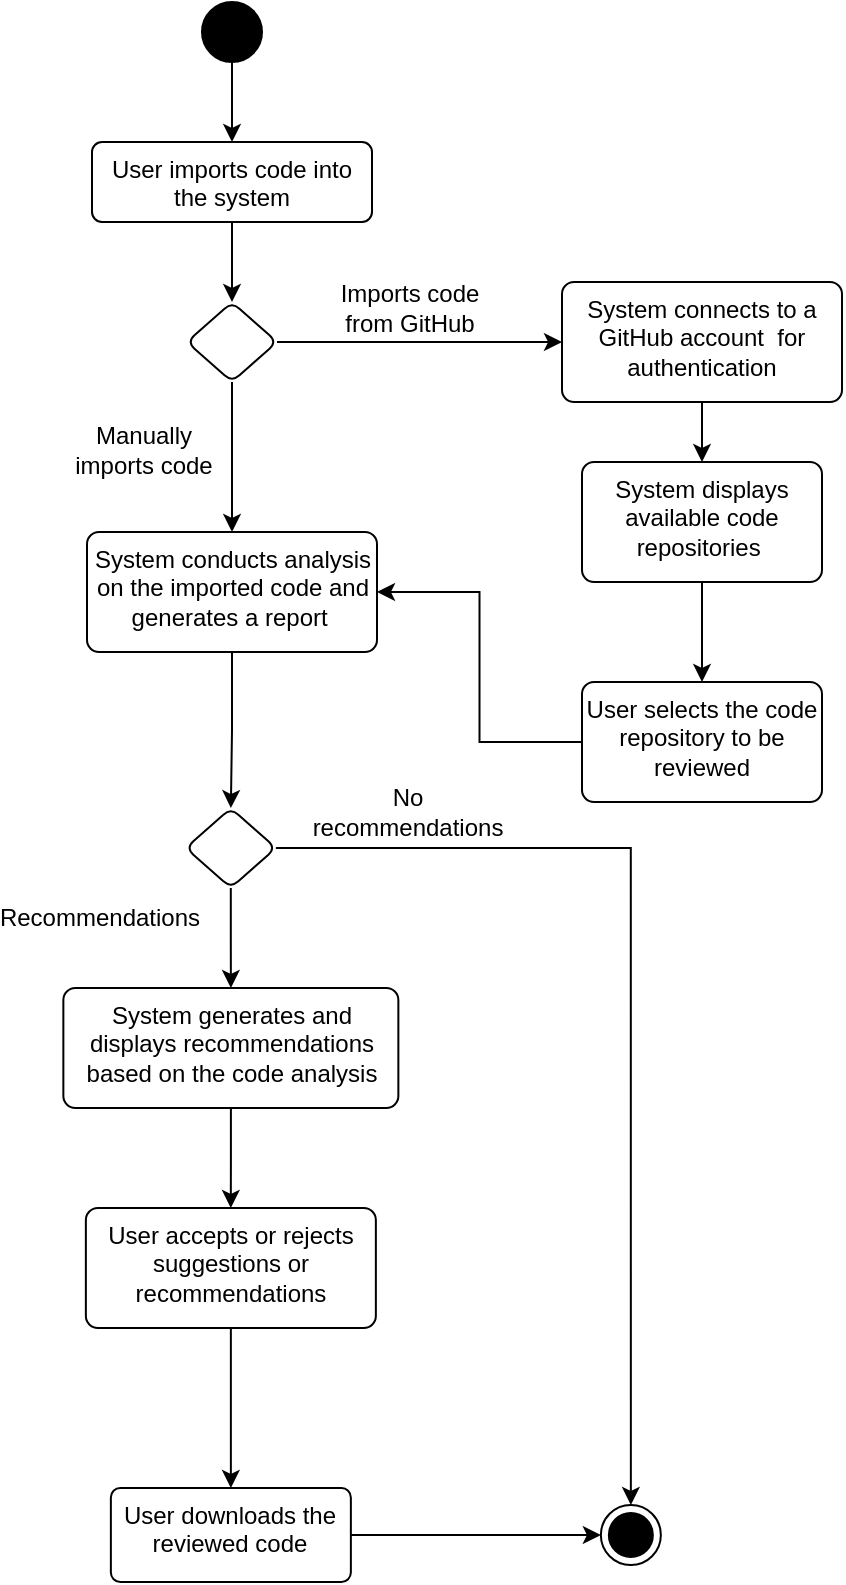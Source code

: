 <mxfile version="24.4.8" type="device">
  <diagram name="Page-1" id="ajht4XzWFmL7vWg0zijm">
    <mxGraphModel dx="1245" dy="867" grid="1" gridSize="10" guides="1" tooltips="1" connect="1" arrows="1" fold="1" page="1" pageScale="1" pageWidth="827" pageHeight="1169" math="0" shadow="0">
      <root>
        <mxCell id="0" />
        <mxCell id="1" parent="0" />
        <mxCell id="OQ17qS5_Y7gDZYgh9Sg8-8" style="edgeStyle=orthogonalEdgeStyle;rounded=0;orthogonalLoop=1;jettySize=auto;html=1;entryX=0.5;entryY=0;entryDx=0;entryDy=0;" edge="1" parent="1" source="OQ17qS5_Y7gDZYgh9Sg8-2" target="OQ17qS5_Y7gDZYgh9Sg8-7">
          <mxGeometry relative="1" as="geometry" />
        </mxCell>
        <mxCell id="OQ17qS5_Y7gDZYgh9Sg8-2" value="" style="ellipse;fillColor=strokeColor;html=1;" vertex="1" parent="1">
          <mxGeometry x="440" y="260" width="30" height="30" as="geometry" />
        </mxCell>
        <mxCell id="OQ17qS5_Y7gDZYgh9Sg8-10" value="" style="edgeStyle=orthogonalEdgeStyle;rounded=0;orthogonalLoop=1;jettySize=auto;html=1;" edge="1" parent="1" source="OQ17qS5_Y7gDZYgh9Sg8-7" target="OQ17qS5_Y7gDZYgh9Sg8-9">
          <mxGeometry relative="1" as="geometry" />
        </mxCell>
        <mxCell id="OQ17qS5_Y7gDZYgh9Sg8-7" value="User imports code into the system" style="html=1;align=center;verticalAlign=top;rounded=1;absoluteArcSize=1;arcSize=10;dashed=0;whiteSpace=wrap;" vertex="1" parent="1">
          <mxGeometry x="385" y="330" width="140" height="40" as="geometry" />
        </mxCell>
        <mxCell id="OQ17qS5_Y7gDZYgh9Sg8-12" value="" style="edgeStyle=orthogonalEdgeStyle;rounded=0;orthogonalLoop=1;jettySize=auto;html=1;" edge="1" parent="1" source="OQ17qS5_Y7gDZYgh9Sg8-9" target="OQ17qS5_Y7gDZYgh9Sg8-11">
          <mxGeometry relative="1" as="geometry" />
        </mxCell>
        <mxCell id="OQ17qS5_Y7gDZYgh9Sg8-14" value="" style="edgeStyle=orthogonalEdgeStyle;rounded=0;orthogonalLoop=1;jettySize=auto;html=1;" edge="1" parent="1" source="OQ17qS5_Y7gDZYgh9Sg8-9" target="OQ17qS5_Y7gDZYgh9Sg8-13">
          <mxGeometry relative="1" as="geometry" />
        </mxCell>
        <mxCell id="OQ17qS5_Y7gDZYgh9Sg8-9" value="" style="rhombus;whiteSpace=wrap;html=1;verticalAlign=top;rounded=1;arcSize=10;dashed=0;" vertex="1" parent="1">
          <mxGeometry x="432.5" y="410" width="45" height="40" as="geometry" />
        </mxCell>
        <mxCell id="OQ17qS5_Y7gDZYgh9Sg8-19" value="" style="edgeStyle=orthogonalEdgeStyle;rounded=0;orthogonalLoop=1;jettySize=auto;html=1;entryX=0.5;entryY=0;entryDx=0;entryDy=0;" edge="1" parent="1" source="OQ17qS5_Y7gDZYgh9Sg8-11" target="OQ17qS5_Y7gDZYgh9Sg8-29">
          <mxGeometry relative="1" as="geometry" />
        </mxCell>
        <mxCell id="OQ17qS5_Y7gDZYgh9Sg8-11" value="System conducts analysis on the imported code and generates a report&amp;nbsp;" style="whiteSpace=wrap;html=1;verticalAlign=top;rounded=1;arcSize=10;dashed=0;" vertex="1" parent="1">
          <mxGeometry x="382.5" y="525" width="145" height="60" as="geometry" />
        </mxCell>
        <mxCell id="OQ17qS5_Y7gDZYgh9Sg8-16" value="" style="edgeStyle=orthogonalEdgeStyle;rounded=0;orthogonalLoop=1;jettySize=auto;html=1;" edge="1" parent="1" source="OQ17qS5_Y7gDZYgh9Sg8-13" target="OQ17qS5_Y7gDZYgh9Sg8-15">
          <mxGeometry relative="1" as="geometry" />
        </mxCell>
        <mxCell id="OQ17qS5_Y7gDZYgh9Sg8-13" value="System connects to a GitHub account&amp;nbsp; for authentication" style="whiteSpace=wrap;html=1;verticalAlign=top;rounded=1;arcSize=10;dashed=0;" vertex="1" parent="1">
          <mxGeometry x="620" y="400" width="140" height="60" as="geometry" />
        </mxCell>
        <mxCell id="OQ17qS5_Y7gDZYgh9Sg8-23" value="" style="edgeStyle=orthogonalEdgeStyle;rounded=0;orthogonalLoop=1;jettySize=auto;html=1;" edge="1" parent="1" source="OQ17qS5_Y7gDZYgh9Sg8-15" target="OQ17qS5_Y7gDZYgh9Sg8-22">
          <mxGeometry relative="1" as="geometry" />
        </mxCell>
        <mxCell id="OQ17qS5_Y7gDZYgh9Sg8-15" value="System displays available code repositories&amp;nbsp;" style="whiteSpace=wrap;html=1;verticalAlign=top;rounded=1;arcSize=10;dashed=0;" vertex="1" parent="1">
          <mxGeometry x="630" y="490" width="120" height="60" as="geometry" />
        </mxCell>
        <mxCell id="OQ17qS5_Y7gDZYgh9Sg8-33" value="" style="edgeStyle=orthogonalEdgeStyle;rounded=0;orthogonalLoop=1;jettySize=auto;html=1;" edge="1" parent="1" source="OQ17qS5_Y7gDZYgh9Sg8-18" target="OQ17qS5_Y7gDZYgh9Sg8-25">
          <mxGeometry relative="1" as="geometry" />
        </mxCell>
        <mxCell id="OQ17qS5_Y7gDZYgh9Sg8-18" value="System generates and displays recommendations based on the code analysis" style="whiteSpace=wrap;html=1;verticalAlign=top;rounded=1;arcSize=10;dashed=0;" vertex="1" parent="1">
          <mxGeometry x="370.68" y="753" width="167.5" height="60" as="geometry" />
        </mxCell>
        <mxCell id="OQ17qS5_Y7gDZYgh9Sg8-20" value="Imports code from GitHub" style="text;html=1;align=center;verticalAlign=middle;whiteSpace=wrap;rounded=0;" vertex="1" parent="1">
          <mxGeometry x="504" y="398" width="80" height="30" as="geometry" />
        </mxCell>
        <mxCell id="OQ17qS5_Y7gDZYgh9Sg8-21" value="Manually imports code" style="text;html=1;align=center;verticalAlign=middle;whiteSpace=wrap;rounded=0;" vertex="1" parent="1">
          <mxGeometry x="370.68" y="469" width="80" height="30" as="geometry" />
        </mxCell>
        <mxCell id="OQ17qS5_Y7gDZYgh9Sg8-24" style="edgeStyle=orthogonalEdgeStyle;rounded=0;orthogonalLoop=1;jettySize=auto;html=1;entryX=1;entryY=0.5;entryDx=0;entryDy=0;" edge="1" parent="1" source="OQ17qS5_Y7gDZYgh9Sg8-22" target="OQ17qS5_Y7gDZYgh9Sg8-11">
          <mxGeometry relative="1" as="geometry" />
        </mxCell>
        <mxCell id="OQ17qS5_Y7gDZYgh9Sg8-22" value="User selects the code repository to be reviewed" style="whiteSpace=wrap;html=1;verticalAlign=top;rounded=1;arcSize=10;dashed=0;" vertex="1" parent="1">
          <mxGeometry x="630" y="600" width="120" height="60" as="geometry" />
        </mxCell>
        <mxCell id="OQ17qS5_Y7gDZYgh9Sg8-40" value="" style="edgeStyle=orthogonalEdgeStyle;rounded=0;orthogonalLoop=1;jettySize=auto;html=1;" edge="1" parent="1" source="OQ17qS5_Y7gDZYgh9Sg8-25" target="OQ17qS5_Y7gDZYgh9Sg8-39">
          <mxGeometry relative="1" as="geometry" />
        </mxCell>
        <mxCell id="OQ17qS5_Y7gDZYgh9Sg8-25" value="User accepts or rejects suggestions or recommendations" style="whiteSpace=wrap;html=1;verticalAlign=top;rounded=1;arcSize=10;dashed=0;" vertex="1" parent="1">
          <mxGeometry x="381.93" y="863" width="145" height="60" as="geometry" />
        </mxCell>
        <mxCell id="OQ17qS5_Y7gDZYgh9Sg8-32" value="" style="edgeStyle=orthogonalEdgeStyle;rounded=0;orthogonalLoop=1;jettySize=auto;html=1;" edge="1" parent="1" source="OQ17qS5_Y7gDZYgh9Sg8-29" target="OQ17qS5_Y7gDZYgh9Sg8-18">
          <mxGeometry relative="1" as="geometry" />
        </mxCell>
        <mxCell id="OQ17qS5_Y7gDZYgh9Sg8-44" style="edgeStyle=orthogonalEdgeStyle;rounded=0;orthogonalLoop=1;jettySize=auto;html=1;entryX=0.5;entryY=0;entryDx=0;entryDy=0;" edge="1" parent="1" source="OQ17qS5_Y7gDZYgh9Sg8-29" target="OQ17qS5_Y7gDZYgh9Sg8-43">
          <mxGeometry relative="1" as="geometry" />
        </mxCell>
        <mxCell id="OQ17qS5_Y7gDZYgh9Sg8-29" value="" style="rhombus;whiteSpace=wrap;html=1;verticalAlign=top;rounded=1;arcSize=10;dashed=0;" vertex="1" parent="1">
          <mxGeometry x="431.93" y="663" width="45" height="40" as="geometry" />
        </mxCell>
        <mxCell id="OQ17qS5_Y7gDZYgh9Sg8-34" value="No recommendations" style="text;html=1;align=center;verticalAlign=middle;whiteSpace=wrap;rounded=0;" vertex="1" parent="1">
          <mxGeometry x="513.43" y="650" width="60" height="30" as="geometry" />
        </mxCell>
        <mxCell id="OQ17qS5_Y7gDZYgh9Sg8-35" value="Recommendations" style="text;html=1;align=center;verticalAlign=middle;whiteSpace=wrap;rounded=0;" vertex="1" parent="1">
          <mxGeometry x="359.43" y="703" width="60" height="30" as="geometry" />
        </mxCell>
        <mxCell id="OQ17qS5_Y7gDZYgh9Sg8-42" value="" style="edgeStyle=orthogonalEdgeStyle;rounded=0;orthogonalLoop=1;jettySize=auto;html=1;" edge="1" parent="1" source="OQ17qS5_Y7gDZYgh9Sg8-39" target="OQ17qS5_Y7gDZYgh9Sg8-43">
          <mxGeometry relative="1" as="geometry">
            <mxPoint x="654.43" y="1026.5" as="targetPoint" />
          </mxGeometry>
        </mxCell>
        <mxCell id="OQ17qS5_Y7gDZYgh9Sg8-39" value="User downloads the reviewed code" style="whiteSpace=wrap;html=1;verticalAlign=top;rounded=1;arcSize=10;dashed=0;" vertex="1" parent="1">
          <mxGeometry x="394.43" y="1003" width="120" height="47" as="geometry" />
        </mxCell>
        <mxCell id="OQ17qS5_Y7gDZYgh9Sg8-43" value="" style="ellipse;html=1;shape=endState;fillColor=strokeColor;" vertex="1" parent="1">
          <mxGeometry x="639.43" y="1011.5" width="30" height="30" as="geometry" />
        </mxCell>
      </root>
    </mxGraphModel>
  </diagram>
</mxfile>
